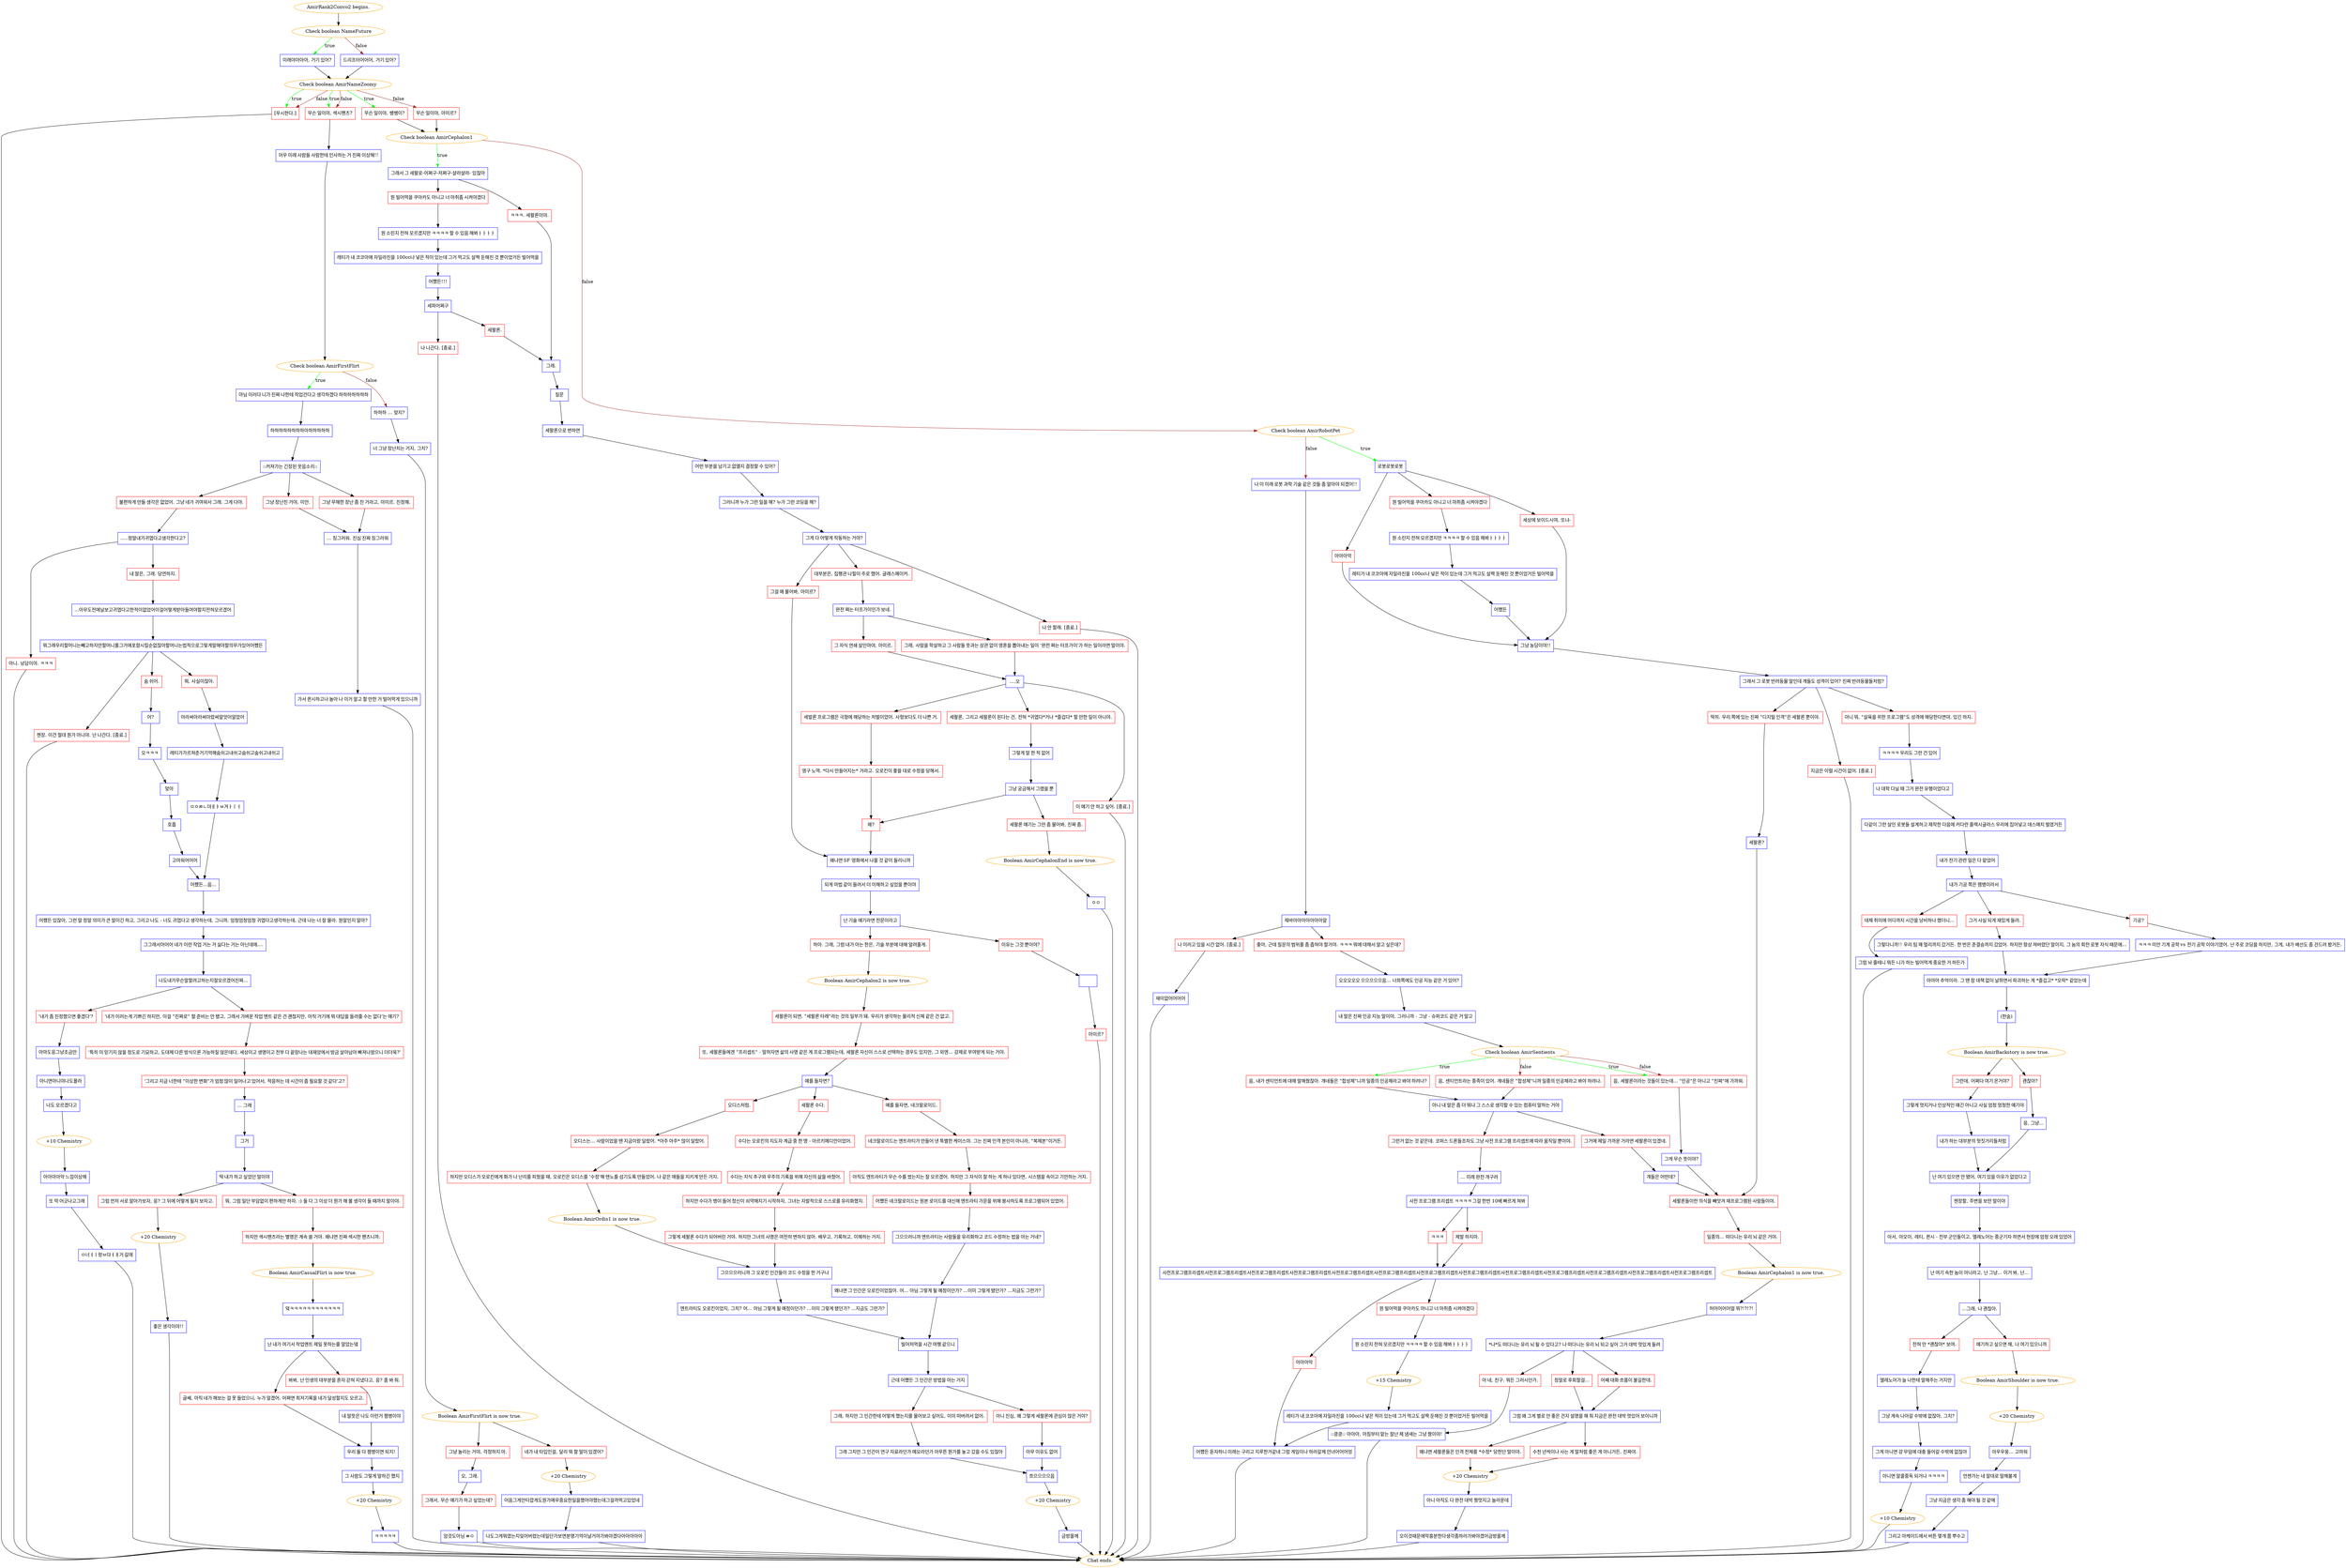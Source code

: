 digraph {
	"AmirRank2Convo2 begins." [color=orange];
		"AmirRank2Convo2 begins." -> j1555648941;
	j1555648941 [label="Check boolean NameFuture",color=orange];
		j1555648941 -> j471409364 [label=true,color=green];
		j1555648941 -> j653500629 [label=false,color=brown];
	j471409364 [label="미래야아아아, 거기 있어?",shape=box,color=blue];
		j471409364 -> j3096240527;
	j653500629 [label="드리프터어어어, 거기 있어?",shape=box,color=blue];
		j653500629 -> j3096240527;
	j3096240527 [label="Check boolean AmirNameZoomy",color=orange];
		j3096240527 -> j3220779863 [label=true,color=green];
		j3096240527 -> j2354298959 [label=true,color=green];
		j3096240527 -> j4124416972 [label=true,color=green];
		j3096240527 -> j3220779863 [label=false,color=brown];
		j3096240527 -> j2354298959 [label=false,color=brown];
		j3096240527 -> j4071279684 [label=false,color=brown];
	j3220779863 [label="[무시한다.]",shape=box,color=red];
		j3220779863 -> "Chat ends.";
	j2354298959 [label="무슨 일이야, 섹시팬츠?",shape=box,color=red];
		j2354298959 -> j2464327500;
	j4124416972 [label="무슨 일이야, 쌩쌩이?",shape=box,color=red];
		j4124416972 -> j87647369;
	j4071279684 [label="무슨 일이야, 아미르?",shape=box,color=red];
		j4071279684 -> j87647369;
	"Chat ends." [color=orange];
	j2464327500 [label="어우 미래 사람들 사람한테 인사하는 거 진짜 이상해!!",shape=box,color=blue];
		j2464327500 -> j1575820688;
	j87647369 [label="Check boolean AmirCephalon1",color=orange];
		j87647369 -> j2320580823 [label=true,color=green];
		j87647369 -> j1377197533 [label=false,color=brown];
	j1575820688 [label="Check boolean AmirFirstFlirt",color=orange];
		j1575820688 -> j3440000887 [label=true,color=green];
		j1575820688 -> j2625299866 [label=false,color=brown];
	j2320580823 [label="그래서 그 세팔로-어쩌구-저쩌구-샬라샬라- 있잖아",shape=box,color=blue];
		j2320580823 -> j2251839943;
		j2320580823 -> j2212028421;
	j1377197533 [label="Check boolean AmirRobotPet",color=orange];
		j1377197533 -> j3636152651 [label=true,color=green];
		j1377197533 -> j2876495462 [label=false,color=brown];
	j3440000887 [label="아님 이러다 니가 진짜 나한테 작업건다고 생각하겠다 하하하하하하하",shape=box,color=blue];
		j3440000887 -> j210254763;
	j2625299866 [label="하하하 ... 맞지?",shape=box,color=blue];
		j2625299866 -> j956948537;
	j2251839943 [label="ㅋㅋㅋ. 세팔론이야.",shape=box,color=red];
		j2251839943 -> j4227694363;
	j2212028421 [label="뭔 빌어먹을 쿠아카도 아니고 너 마취좀 시켜야겠다",shape=box,color=red];
		j2212028421 -> j1111515453;
	j3636152651 [label="로봇로봇로봇",shape=box,color=blue];
		j3636152651 -> j493869841;
		j3636152651 -> j2404604731;
		j3636152651 -> j2440519705;
	j2876495462 [label="나 이 미래 로봇 과학 기술 같은 것들 좀 알아야 되겠어!!",shape=box,color=blue];
		j2876495462 -> j591074777;
	j210254763 [label="하하하하하하하하아하하하하하",shape=box,color=blue];
		j210254763 -> j2959444171;
	j956948537 [label="너 그냥 장난치는 거지, 그치?",shape=box,color=blue];
		j956948537 -> j1496595557;
	j4227694363 [label="그래.",shape=box,color=blue];
		j4227694363 -> j3910158118;
	j1111515453 [label="뭔 소린지 전혀 모르겠지만 ㅋㅋㅋㅋ 할 수 있음 해봐ㅏㅏㅏㅏ",shape=box,color=blue];
		j1111515453 -> j3175007549;
	j493869841 [label="세상에 보이드시여, 또냐-",shape=box,color=red];
		j493869841 -> j1012267308;
	j2404604731 [label="아아아악",shape=box,color=red];
		j2404604731 -> j1012267308;
	j2440519705 [label="뭔 빌어먹을 쿠아카도 아니고 너 마취좀 시켜야겠다",shape=box,color=red];
		j2440519705 -> j317128158;
	j591074777 [label="제바아아아아아아아알",shape=box,color=blue];
		j591074777 -> j1109750433;
		j591074777 -> j1740849361;
	j2959444171 [label="::커져가는 긴장된 웃음소리::",shape=box,color=blue];
		j2959444171 -> j3307507296;
		j2959444171 -> j283193504;
		j2959444171 -> j2591420567;
	j1496595557 [label="Boolean AmirFirstFlirt is now true.",color=orange];
		j1496595557 -> j19057107;
		j1496595557 -> j3240941529;
	j3910158118 [label="질문",shape=box,color=blue];
		j3910158118 -> j732609120;
	j3175007549 [label="레티가 내 코코아에 자일라진을 100cc나 넣은 적이 있는데 그거 먹고도 살짝 둔해진 것 뿐이었거든 빌어먹을",shape=box,color=blue];
		j3175007549 -> j3466847190;
	j1012267308 [label="그냥 농담이야!!",shape=box,color=blue];
		j1012267308 -> j2980671802;
	j317128158 [label="뭔 소린지 전혀 모르겠지만 ㅋㅋㅋㅋ 할 수 있음 해봐ㅏㅏㅏㅏ",shape=box,color=blue];
		j317128158 -> j120429933;
	j1109750433 [label="나 이러고 있을 시간 없어. [종료.]",shape=box,color=red];
		j1109750433 -> j4173742116;
	j1740849361 [label="좋아, 근데 질문의 범위를 좀 좁혀야 할거야. ㅋㅋㅋ 뭐에 대해서 알고 싶은데?",shape=box,color=red];
		j1740849361 -> j4068258887;
	j3307507296 [label="불편하게 만들 생각은 없었어. 그냥 네가 귀여워서 그래. 그게 다야.",shape=box,color=red];
		j3307507296 -> j4116223865;
	j283193504 [label="그냥 장난친 거야, 미안.",shape=box,color=red];
		j283193504 -> j2241741065;
	j2591420567 [label="그냥 무해한 장난 좀 친 거라고, 아미르. 진정해.",shape=box,color=red];
		j2591420567 -> j2241741065;
	j19057107 [label="네가 내 타입인걸, 달리 뭐 할 말이 있겠어?",shape=box,color=red];
		j19057107 -> j3928624781;
	j3240941529 [label="그냥 놀리는 거야, 걱정하지 마.",shape=box,color=red];
		j3240941529 -> j3111519466;
	j732609120 [label="세팔론으로 변하면",shape=box,color=blue];
		j732609120 -> j3184707607;
	j3466847190 [label="어쨌든!!!",shape=box,color=blue];
		j3466847190 -> j1025046150;
	j2980671802 [label="그래서 그 로봇 반려동물 말인데 걔들도 성격이 있어? 진짜 반려동물들처럼?",shape=box,color=blue];
		j2980671802 -> j101822310;
		j2980671802 -> j1100630990;
		j2980671802 -> j1808117575;
	j120429933 [label="레티가 내 코코아에 자일라진을 100cc나 넣은 적이 있는데 그거 먹고도 살짝 둔해진 것 뿐이었거든 빌어먹을",shape=box,color=blue];
		j120429933 -> j1941502393;
	j4173742116 [label="재미없어어어어",shape=box,color=blue];
		j4173742116 -> "Chat ends.";
	j4068258887 [label="오오오오오 으으으으으음... 너희쪽에도 인공 지능 같은 거 있어?",shape=box,color=blue];
		j4068258887 -> j808703954;
	j4116223865 [label=".....정말내가귀엽다고생각한다고?",shape=box,color=blue];
		j4116223865 -> j98886008;
		j4116223865 -> j322792259;
	j2241741065 [label="... 징그러워. 진심 진짜 징그러워",shape=box,color=blue];
		j2241741065 -> j1370240240;
	j3928624781 [label="+20 Chemistry",color=orange];
		j3928624781 -> j587038957;
	j3111519466 [label="오, 그래.",shape=box,color=blue];
		j3111519466 -> j3789454679;
	j3184707607 [label="어떤 부분을 남기고 없앨지 결정할 수 있어?",shape=box,color=blue];
		j3184707607 -> j2442062485;
	j1025046150 [label="세파어쩌구",shape=box,color=blue];
		j1025046150 -> j2062145883;
		j1025046150 -> j276591155;
	j101822310 [label="딱히. 우리 쪽에 있는 진짜 \"디지털 인격\"은 세팔론 뿐이야.",shape=box,color=red];
		j101822310 -> j2550151068;
	j1100630990 [label="아니 뭐, \"살육을 위한 프로그램\"도 성격에 해당한다면야, 있긴 하지.",shape=box,color=red];
		j1100630990 -> j1915233452;
	j1808117575 [label="지금은 이럴 시간이 없어. [종료.]",shape=box,color=red];
		j1808117575 -> "Chat ends.";
	j1941502393 [label="어쨌든",shape=box,color=blue];
		j1941502393 -> j1012267308;
	j808703954 [label="내 말은 진짜 인공 지능 말이야, 그러니까 - 그냥 - 슈퍼코드 같은 거 말고",shape=box,color=blue];
		j808703954 -> j3361290284;
	j98886008 [label="내 말은, 그래. 당연하지.",shape=box,color=red];
		j98886008 -> j2594569335;
	j322792259 [label="아니. 넝담이야. ㅋㅋㅋ",shape=box,color=red];
		j322792259 -> "Chat ends.";
	j1370240240 [label="가서 퀸시하고나 놀아 나 이거 말고 할 만한 거 빌어먹게 있으니까",shape=box,color=blue];
		j1370240240 -> "Chat ends.";
	j587038957 [label="어음그게안타깝게도뭔가매우중요한일을했어야했는데그걸까먹고있었네",shape=box,color=blue];
		j587038957 -> j2206052191;
	j3789454679 [label="그래서, 무슨 얘기가 하고 싶었는데?",shape=box,color=red];
		j3789454679 -> j3279534742;
	j2442062485 [label="그러니까 누가 그런 일을 해? 누가 그런 코딩을 해?",shape=box,color=blue];
		j2442062485 -> j3045806526;
	j2062145883 [label="세팔론.",shape=box,color=red];
		j2062145883 -> j4227694363;
	j276591155 [label="나 나간다. [종료.]",shape=box,color=red];
		j276591155 -> "Chat ends.";
	j2550151068 [label="세팔론?",shape=box,color=blue];
		j2550151068 -> j4146307767;
	j1915233452 [label="ㅋㅋㅋㅋ 우리도 그런 건 있어",shape=box,color=blue];
		j1915233452 -> j679846801;
	j3361290284 [label="Check boolean AmirSentients",color=orange];
		j3361290284 -> j2509636340 [label=true,color=green];
		j3361290284 -> j3989188235 [label=true,color=green];
		j3361290284 -> j3458319031 [label=false,color=brown];
		j3361290284 -> j3989188235 [label=false,color=brown];
	j2594569335 [label="...아무도전에날보고귀엽다고한적이없었어이걸어떻게받아들여야할지전혀모르겠어",shape=box,color=blue];
		j2594569335 -> j110163187;
	j2206052191 [label="나도그게뭐였는지잊어버렸는데일단가보면분명기억이날거야가봐야겠다아아아아아",shape=box,color=blue];
		j2206052191 -> "Chat ends.";
	j3279534742 [label="암것도아님 ㅃㅇ",shape=box,color=blue];
		j3279534742 -> "Chat ends.";
	j3045806526 [label="그게 다 어떻게 작동하는 거야?",shape=box,color=blue];
		j3045806526 -> j3259666538;
		j3045806526 -> j1168536879;
		j3045806526 -> j881338828;
	j4146307767 [label="세팔론들이란 의식을 빼앗겨 재프로그램된 사람들이야.",shape=box,color=red];
		j4146307767 -> j1101403121;
	j679846801 [label="나 대학 다닐 때 그거 완전 유행이었다고",shape=box,color=blue];
		j679846801 -> j2723331655;
	j2509636340 [label="음, 내가 센티언트에 대해 말해줬잖아. 걔네들은 \"합성체\"니까 일종의 인공체라고 봐야 하려나?",shape=box,color=red];
		j2509636340 -> j2157903942;
	j3989188235 [label="음, 세팔론이라는 것들이 있는데... \"인공\"은 아니고 \"진짜\"에 가까워.",shape=box,color=red];
		j3989188235 -> j97370505;
	j3458319031 [label="음, 센티언트라는 종족이 있어. 걔네들은 \"합성체\"니까 일종의 인공체라고 봐야 하려나.",shape=box,color=red];
		j3458319031 -> j2157903942;
	j110163187 [label="뭐그래우리할머니는빼고하지만할머니를그거에포함시킬순없잖아할머니는법적으로그렇게말해야할의무가있어어쨌든",shape=box,color=blue];
		j110163187 -> j3682534533;
		j110163187 -> j764157119;
		j110163187 -> j1815881812;
	j3259666538 [label="대부분은, 집행관 나힐이 주로 했어. 글래스메이커.",shape=box,color=red];
		j3259666538 -> j1055487660;
	j1168536879 [label="그걸 왜 물어봐, 아미르?",shape=box,color=red];
		j1168536879 -> j888742925;
	j881338828 [label="나 안 할래. [종료.]",shape=box,color=red];
		j881338828 -> "Chat ends.";
	j1101403121 [label="일종의... 떠다니는 유리 뇌 같은 거야.",shape=box,color=red];
		j1101403121 -> j944362863;
	j2723331655 [label="다같이 그런 살인 로봇들 설계하고 제작한 다음에 커다란 플렉시글라스 우리에 집어넣고 데스매치 벌였거든",shape=box,color=blue];
		j2723331655 -> j1433200257;
	j2157903942 [label="아니 내 말은 좀 더 뭐냐 그 스스로 생각할 수 있는 컴퓨터 말하는 거야",shape=box,color=blue];
		j2157903942 -> j2139420559;
		j2157903942 -> j2846275941;
	j97370505 [label="그게 무슨 뜻이야?",shape=box,color=blue];
		j97370505 -> j4146307767;
	j3682534533 [label="숨 쉬어.",shape=box,color=red];
		j3682534533 -> j2898177485;
	j764157119 [label="뭐, 사실이잖아.",shape=box,color=red];
		j764157119 -> j1034145726;
	j1815881812 [label="젠장. 이건 절대 뭔가 아니야. 난 나간다. [종료.]",shape=box,color=red];
		j1815881812 -> "Chat ends.";
	j1055487660 [label="완전 쩌는 터프가이인가 보네.",shape=box,color=blue];
		j1055487660 -> j1211402390;
		j1055487660 -> j2901985737;
	j888742925 [label="왜냐면 SF 영화에서 나올 것 같이 들리니까",shape=box,color=blue];
		j888742925 -> j885955790;
	j944362863 [label="Boolean AmirCephalon1 is now true.",color=orange];
		j944362863 -> j209091534;
	j1433200257 [label="내가 전기 관련 일은 다 맡았어",shape=box,color=blue];
		j1433200257 -> j3466950085;
	j2139420559 [label="그거에 제일 가까운 거라면 세팔론이 있겠네.",shape=box,color=red];
		j2139420559 -> j1823846089;
	j2846275941 [label="그런거 없는 것 같은데. 코퍼스 드론들조차도 그냥 사전 프로그램 프리셉트에 따라 움직일 뿐이야.",shape=box,color=red];
		j2846275941 -> j2513608738;
	j2898177485 [label="어?",shape=box,color=blue];
		j2898177485 -> j1802429762;
	j1034145726 [label="아라써아라써아랐써알앗어알았어",shape=box,color=blue];
		j1034145726 -> j1983915754;
	j1211402390 [label="그래, 사람을 학살하고 그 사람들 뜻과는 상관 없이 영혼을 뽑아내는 일이 '완전 쩌는 터프가이'가 하는 일이라면 말이야.",shape=box,color=red];
		j1211402390 -> j2614088625;
	j2901985737 [label="그 자식 연쇄 살인마야, 아미르.",shape=box,color=red];
		j2901985737 -> j2614088625;
	j885955790 [label="되게 마법 같이 들려서 더 이해하고 싶었을 뿐이야",shape=box,color=blue];
		j885955790 -> j1636351915;
	j209091534 [label="허어어어어얼 뭐?!?!?!",shape=box,color=blue];
		j209091534 -> j1170151005;
	j3466950085 [label="내가 기공 쪽은 젬병이라서",shape=box,color=blue];
		j3466950085 -> j635532599;
		j3466950085 -> j3925883862;
		j3466950085 -> j1913465906;
	j1823846089 [label="걔들은 어떤데?",shape=box,color=blue];
		j1823846089 -> j4146307767;
	j2513608738 [label="... 미래 완전 개구려",shape=box,color=blue];
		j2513608738 -> j2921939922;
	j1802429762 [label="오ㅋㅋㅋ",shape=box,color=blue];
		j1802429762 -> j193599721;
	j1983915754 [label="레티가가르쳐준거기억해숨쉬고내쉬고숨쉬고숨쉬고내쉬고",shape=box,color=blue];
		j1983915754 -> j1569750322;
	j2614088625 [label="....오",shape=box,color=blue];
		j2614088625 -> j2785424987;
		j2614088625 -> j1572674645;
		j2614088625 -> j4293004128;
	j1636351915 [label="난 기술 얘기라면 전문이라고",shape=box,color=blue];
		j1636351915 -> j2928192030;
		j1636351915 -> j895786710;
	j1170151005 [label="*나*도 떠다니는 유리 뇌 될 수 있다고? 나 떠다니는 유리 뇌 되고 싶어 그거 대박 멋있게 들려",shape=box,color=blue];
		j1170151005 -> j1230146548;
		j1170151005 -> j2336109797;
		j1170151005 -> j4170026809;
	j635532599 [label="기공?",shape=box,color=red];
		j635532599 -> j585159135;
	j3925883862 [label="그거 사실 되게 재밌게 들려.",shape=box,color=red];
		j3925883862 -> j1912361104;
	j1913465906 [label="대체 취미에 어디까지 시간을 낭비하나 했더니...",shape=box,color=red];
		j1913465906 -> j1656591268;
	j2921939922 [label="사전 프로그램 프리셉트 ㅋㅋㅋㅋ 그걸 한번 10배 빠르게 쳐봐",shape=box,color=blue];
		j2921939922 -> j1543946587;
		j2921939922 -> j3150014972;
	j193599721 [label="맞아",shape=box,color=blue];
		j193599721 -> j1652564409;
	j1569750322 [label="ㅁㅇㄻㄴ뎌ㅐㅑㅂ겨ㅏㅣㅓ",shape=box,color=blue];
		j1569750322 -> j255678729;
	j2785424987 [label="세팔론, 그리고 세팔론이 된다는 건, 전혀 *귀엽다*거나 *즐겁다* 할 만한 일이 아니야.",shape=box,color=red];
		j2785424987 -> j21930196;
	j1572674645 [label="이 얘기 안 하고 싶어. [종료.]",shape=box,color=red];
		j1572674645 -> "Chat ends.";
	j4293004128 [label="세발론 프로그램은 극형에 해당하는 처벌이었어. 사형보다도 더 나쁜 거.",shape=box,color=red];
		j4293004128 -> j1604942348;
	j2928192030 [label="이유는 그것 뿐이야?",shape=box,color=red];
		j2928192030 -> j2918111901;
	j895786710 [label="하아. 그래, 그럼 내가 아는 한은, 기술 부분에 대해 알려줄게.",shape=box,color=red];
		j895786710 -> j2829621014;
	j1230146548 [label="어째 대화 흐름이 불길한데.",shape=box,color=red];
		j1230146548 -> j2395067217;
	j2336109797 [label="정말로 후회할걸...",shape=box,color=red];
		j2336109797 -> j2395067217;
	j4170026809 [label="아 네, 친구. 뭐든 그러시던가.",shape=box,color=red];
		j4170026809 -> j4243346145;
	j585159135 [label="ㅋㅋㅋ 미안 기계 공학 vs 전기 공학 이야기였어. 난 주로 코딩을 하지만, 그게, 내가 배선도 좀 건드려 봤거든.",shape=box,color=blue];
		j585159135 -> j2490208908;
	j1912361104 [label="그렇다니까!! 우리 팀 꽤 멀리까지 갔거든. 한 번은 준결승까지 갔었어. 하지만 항상 져버렸단 말이지, 그 놈의 회전 로봇 자식 때문에...",shape=box,color=blue];
		j1912361104 -> j2490208908;
	j1656591268 [label="그럼 놔 줄테니 뭐든 니가 하는 빌어먹게 중요한 거 하든가",shape=box,color=blue];
		j1656591268 -> "Chat ends.";
	j1543946587 [label="ㅋㅋㅋ",shape=box,color=red];
		j1543946587 -> j870801932;
	j3150014972 [label="제발 하지마.",shape=box,color=red];
		j3150014972 -> j870801932;
	j1652564409 [label="호흡",shape=box,color=blue];
		j1652564409 -> j2574574011;
	j255678729 [label="어쨌든...음...",shape=box,color=blue];
		j255678729 -> j2698285321;
	j21930196 [label="그렇게 말 한 적 없어",shape=box,color=blue];
		j21930196 -> j556759664;
	j1604942348 [label="영구 노역. *다시 만들어지는* 거라고. 오로킨이 좋을 대로 수정을 당해서.",shape=box,color=red];
		j1604942348 -> j1192315001;
	j2918111901 [label="  ",shape=box,color=blue];
		j2918111901 -> j1911740475;
	j2829621014 [label="Boolean AmirCephalon2 is now true.",color=orange];
		j2829621014 -> j407424248;
	j2395067217 [label="그럼 왜 그게 별로 안 좋은 건지 설명을 해 줘 지금은 완전 대박 멋있어 보이니까",shape=box,color=blue];
		j2395067217 -> j2346371810;
		j2395067217 -> j3650085132;
	j4243346145 [label="::킁킁:: 아아아, 아침부터 맡는 잘난 체 냄새는 그냥 짱이야!",shape=box,color=blue];
		j4243346145 -> "Chat ends.";
	j2490208908 [label="아아아 추억이라. 그 땐 참 대책 없이 날뛰면서 파괴하는 게 *즐겁고* *오락* 같았는데",shape=box,color=blue];
		j2490208908 -> j1560850698;
	j870801932 [label="사전프로그램프리셉트사전프로그램프리셉트사전프로그램프리셉트사전프로그램프리셉트사전프로그램프리셉트사전프로그램프리셉트사전프로그램프리셉트사전프로그램프리셉트사전프로그램프리셉트사전프로그램프리셉트사전프로그램프리셉트사전프로그램프리셉트사전프로그램프리셉트",shape=box,color=blue];
		j870801932 -> j2690253380;
		j870801932 -> j4021069687;
	j2574574011 [label="고마워어어어",shape=box,color=blue];
		j2574574011 -> j255678729;
	j2698285321 [label="어쨌든 있잖아, 그런 말 정말 의미가 큰 말이긴 하고, 그리고 나도 - 너도 귀엽다고 생각하는데, 그니까, 엄청엄청엄청 귀엽다고생각하는데, 근데 나는 너 잘 몰라. 뭔말인지 알아?",shape=box,color=blue];
		j2698285321 -> j411674758;
	j556759664 [label="그냥 궁금해서 그랬을 뿐",shape=box,color=blue];
		j556759664 -> j1192315001;
		j556759664 -> j2600126680;
	j1192315001 [label="왜?",shape=box,color=red];
		j1192315001 -> j888742925;
	j1911740475 [label="아미르?",shape=box,color=red];
		j1911740475 -> "Chat ends.";
	j407424248 [label="세팔론이 되면, \"세팔론 타래\"라는 것의 일부가 돼. 우리가 생각하는 물리적 신체 같은 건 없고.",shape=box,color=red];
		j407424248 -> j636880067;
	j2346371810 [label="왜냐면 세팔론들은 인격 전체를 *수정* 당한단 말이야.",shape=box,color=red];
		j2346371810 -> j3137958094;
	j3650085132 [label="수천 년씩이나 사는 게 말처럼 좋은 게 아니거든, 진짜야.",shape=box,color=red];
		j3650085132 -> j3137958094;
	j1560850698 [label="(한숨)",shape=box,color=blue];
		j1560850698 -> j2341517216;
	j2690253380 [label="뭔 빌어먹을 쿠아카도 아니고 너 마취좀 시켜야겠다",shape=box,color=red];
		j2690253380 -> j2516126425;
	j4021069687 [label="아아아악",shape=box,color=red];
		j4021069687 -> j3254033317;
	j411674758 [label="그그래서어어어 네가 이런 작업 거는 거 싫다는 거는 아닌데에....",shape=box,color=blue];
		j411674758 -> j423632285;
	j2600126680 [label="세팔론 얘기는 그만 좀 물어봐, 진짜 좀.",shape=box,color=red];
		j2600126680 -> j3944559104;
	j636880067 [label="또, 세팔론들에겐 \"프리셉트\" - 말하자면 삶의 사명 같은 게 프로그램되는데, 세팔론 자신이 스스로 선택하는 경우도 있지만, 그 외엔... 강제로 부여받게 되는 거야.",shape=box,color=red];
		j636880067 -> j4107121832;
	j3137958094 [label="+20 Chemistry",color=orange];
		j3137958094 -> j2255445860;
	j2341517216 [label="Boolean AmirBackstory is now true.",color=orange];
		j2341517216 -> j876145166;
		j2341517216 -> j3159166199;
	j2516126425 [label="뭔 소린지 전혀 모르겠지만 ㅋㅋㅋㅋ 할 수 있음 해봐ㅏㅏㅏㅏ",shape=box,color=blue];
		j2516126425 -> j2790711939;
	j3254033317 [label="어쨌든 듣자하니 미래는 구리고 지루한거같네 그럼 게임이나 하러갈께 안녀어어어엉",shape=box,color=blue];
		j3254033317 -> "Chat ends.";
	j423632285 [label="나도내가무슨말할려고하는지잘모르겠어진짜...",shape=box,color=blue];
		j423632285 -> j27799175;
		j423632285 -> j1014599076;
	j3944559104 [label="Boolean AmirCephalonEnd is now true.",color=orange];
		j3944559104 -> j462405279;
	j4107121832 [label="예를 들자면?",shape=box,color=blue];
		j4107121832 -> j1093930187;
		j4107121832 -> j3811901091;
		j4107121832 -> j2288571656;
	j2255445860 [label="아니 아직도 다 완전 대박 짱멋지고 놀라운데",shape=box,color=blue];
		j2255445860 -> j3145604023;
	j876145166 [label="괜찮아?",shape=box,color=red];
		j876145166 -> j115809480;
	j3159166199 [label="그런데, 어쩌다 여기 온거야?",shape=box,color=red];
		j3159166199 -> j4129609954;
	j2790711939 [label="+15 Chemistry",color=orange];
		j2790711939 -> j3249349198;
	j27799175 [label="'내가 이러는게 기쁘긴 하지만, 이걸 \"진짜로\" 할 준비는 안 됐고, 그래서 가벼운 작업 멘트 같은 건 괜찮지만, 아직 거기에 뭐 대답을 돌려줄 수는 없다'는 얘기?",shape=box,color=red];
		j27799175 -> j2635357028;
	j1014599076 [label="'내가 좀 진정했으면 좋겠다'?",shape=box,color=red];
		j1014599076 -> j2250760206;
	j462405279 [label="ㅇㅇ",shape=box,color=blue];
		j462405279 -> "Chat ends.";
	j1093930187 [label="오디스처럼.",shape=box,color=red];
		j1093930187 -> j4070783061;
	j3811901091 [label="세팔론 수다.",shape=box,color=red];
		j3811901091 -> j180074947;
	j2288571656 [label="예를 들자면, 네크랄로이드.",shape=box,color=red];
		j2288571656 -> j961738432;
	j3145604023 [label="오이것때문에막흥분한다생각좀하러가봐야겠어금방올께",shape=box,color=blue];
		j3145604023 -> "Chat ends.";
	j115809480 [label="응, 그냥...",shape=box,color=blue];
		j115809480 -> j971829142;
	j4129609954 [label="그렇게 멋지거나 인상적인 얘긴 아니고 사실 엄청 멍청한 얘기야",shape=box,color=blue];
		j4129609954 -> j1211005318;
	j3249349198 [label="레티가 내 코코아에 자일라진을 100cc나 넣은 적이 있는데 그거 먹고도 살짝 둔해진 것 뿐이었거든 빌어먹을",shape=box,color=blue];
		j3249349198 -> j3254033317;
	j2635357028 [label="'특히 이 믿기지 않을 정도로 기묘하고, 도대체 다른 방식으론 가능하질 않은데다, 세상이고 생명이고 전부 다 끝장나는 대재앙에서 방금 살아남아 빠져나왔으니 더더욱?'",shape=box,color=red];
		j2635357028 -> j3565923803;
	j2250760206 [label="아마도응그냥조금만",shape=box,color=blue];
		j2250760206 -> j4083424054;
	j4070783061 [label="오디스는... 사람이었을 땐 지금이랑 달랐어. *아주 아주* 많이 달랐어.",shape=box,color=red];
		j4070783061 -> j503086032;
	j180074947 [label="수다는 오로킨의 지도자 계급 중 한 명 - 아르키메디안이었어.",shape=box,color=red];
		j180074947 -> j3000096692;
	j961738432 [label="네크랄로이드는 엔트라티가 만들어 낸 특별한 케이스야. 그는 진짜 인격 본인이 아니라, \"복제본\"이거든.",shape=box,color=red];
		j961738432 -> j3887609726;
	j971829142 [label="난 여기 있으면 안 됐어, 여기 있을 이유가 없었다고",shape=box,color=blue];
		j971829142 -> j4072963693;
	j1211005318 [label="내가 하는 대부분의 헛짓거리들처럼",shape=box,color=blue];
		j1211005318 -> j971829142;
	j3565923803 [label="'그리고 지금 너한테 \"이상한 변화\"가 엄청 많이 일어나고 있어서, 적응하는 데 시간이 좀 필요할 것 같다'고?",shape=box,color=red];
		j3565923803 -> j2417627674;
	j4083424054 [label="아니면아니야나도몰라",shape=box,color=blue];
		j4083424054 -> j3798343569;
	j503086032 [label="하지만 오디스가 오로킨에게 화가 나 난리를 피웠을 때, 오로킨은 오디스를 '수정'해 텐노를 섬기도록 만들었어. 나 같은 애들을 지키게 만든 거지.",shape=box,color=red];
		j503086032 -> j3479072704;
	j3000096692 [label="수다는 지식 추구와 우주의 기록을 위해 자신의 삶을 바쳤어.",shape=box,color=red];
		j3000096692 -> j2202958684;
	j3887609726 [label="아직도 엔트라티가 무슨 수를 썼는지는 잘 모르겠어. 하지만 그 자식이 잘 하는 게 하나 있다면, 시스템을 속이고 기만하는 거지.",shape=box,color=red];
		j3887609726 -> j661325876;
	j4072963693 [label="젠장할, 주변을 보란 말이야",shape=box,color=blue];
		j4072963693 -> j3393274419;
	j2417627674 [label="... 그래",shape=box,color=blue];
		j2417627674 -> j2755915663;
	j3798343569 [label="나도 모르겠다고",shape=box,color=blue];
		j3798343569 -> j886552904;
	j3479072704 [label="Boolean AmirOrdis1 is now true.",color=orange];
		j3479072704 -> j1806007657;
	j2202958684 [label="하지만 수다가 병이 들어 정신이 쇠약해지기 시작하자, 그녀는 자발적으로 스스로를 유리화했지.",shape=box,color=red];
		j2202958684 -> j860166264;
	j661325876 [label="어쨌든 네크랄로이드는 원본 로이드를 대신해 엔트라티 가문을 위해 봉사하도록 프로그램되어 있었어.",shape=box,color=red];
		j661325876 -> j66754454;
	j3393274419 [label="아서, 아오이, 레티, 퀸시 - 전부 군인들이고, 엘레노어는 종군기자 하면서 현장에 엄청 오래 있었어",shape=box,color=blue];
		j3393274419 -> j4220206817;
	j2755915663 [label="그거",shape=box,color=blue];
		j2755915663 -> j3409484025;
	j886552904 [label="+10 Chemistry",color=orange];
		j886552904 -> j371793164;
	j1806007657 [label="그으으으러니까 그 오로킨 인간들이 코드 수정을 한 거구나",shape=box,color=blue];
		j1806007657 -> j256759107;
	j860166264 [label="그렇게 세팔론 수다가 되어버린 거야. 하지만 그녀의 사명은 여전히 변하지 않아. 배우고, 기록하고, 이해하는 거지.",shape=box,color=red];
		j860166264 -> j1806007657;
	j66754454 [label="그으으러니까 엔트라티는 사람들을 유리화하고 코드 수정하는 법을 아는 거네?",shape=box,color=blue];
		j66754454 -> j2336591739;
	j4220206817 [label="난 여기 속한 놈이 아니라고, 난 그냥... 이거 봐, 난...",shape=box,color=blue];
		j4220206817 -> j2284486219;
	j3409484025 [label="딱 내가 하고 싶었던 말이야",shape=box,color=blue];
		j3409484025 -> j1335571504;
		j3409484025 -> j3929686157;
	j371793164 [label="아아아아악 느낌이상해",shape=box,color=blue];
		j371793164 -> j164535795;
	j256759107 [label="엔트라티도 오로킨이었지, 그치? 어... 아님 그렇게 될 예정이던가? ...이미 그렇게 됐던가? ...지금도 그런가?",shape=box,color=blue];
		j256759107 -> j57839774;
	j2336591739 [label="왜냐면 그 인간은 오로킨이었잖아. 어... 아님 그렇게 될 예정이던가? ...이미 그렇게 됐던가? ...지금도 그런가?",shape=box,color=blue];
		j2336591739 -> j57839774;
	j2284486219 [label="...그래, 나 괜찮아.",shape=box,color=blue];
		j2284486219 -> j3180288421;
		j2284486219 -> j235222787;
	j1335571504 [label="그럼 먼저 서로 알아가보자, 응? 그 뒤에 어떻게 될지 보자고.",shape=box,color=red];
		j1335571504 -> j3670159495;
	j3929686157 [label="뭐, 그럼 일단 부담없이 편하게만 하자. :) 둘 다 그 이상 더 뭔가 해 볼 생각이 들 때까지 말이야.",shape=box,color=red];
		j3929686157 -> j75771920;
	j164535795 [label="또 막 어긋나고그래",shape=box,color=blue];
		j164535795 -> j3831011230;
	j57839774 [label="빌어처먹을 시간 여행 같으니",shape=box,color=blue];
		j57839774 -> j3695465701;
	j3180288421 [label="얘기하고 싶으면 해, 나 여기 있으니까",shape=box,color=red];
		j3180288421 -> j3395218138;
	j235222787 [label="전혀 안 *괜찮아* 보여.",shape=box,color=red];
		j235222787 -> j518172373;
	j3670159495 [label="+20 Chemistry",color=orange];
		j3670159495 -> j493972919;
	j75771920 [label="하지만 섹시팬츠라는 별명은 계속 쓸 거야. 왜냐면 진짜 섹시한 팬츠니까.",shape=box,color=red];
		j75771920 -> j3212786919;
	j3831011230 [label="ㅁ너ㅕㅣ랑ㅂ댜ㅕㅐ거 갈래",shape=box,color=blue];
		j3831011230 -> "Chat ends.";
	j3695465701 [label="근데 어쩄든 그 인간은 방법을 아는 거지",shape=box,color=blue];
		j3695465701 -> j2527882345;
		j3695465701 -> j2033396814;
	j3395218138 [label="Boolean AmirShoulder is now true.",color=orange];
		j3395218138 -> j3643399349;
	j518172373 [label="엘레노어가 늘 나한테 말해주는 거지만",shape=box,color=blue];
		j518172373 -> j4139656707;
	j493972919 [label="좋은 생각이야!!",shape=box,color=blue];
		j493972919 -> "Chat ends.";
	j3212786919 [label="Boolean AmirCasualFlirt is now true.",color=orange];
		j3212786919 -> j2831097386;
	j2527882345 [label="그래, 하지만 그 인간한테 어떻게 했는지를 물어보고 싶어도, 이미 떠버려서 없어.",shape=box,color=red];
		j2527882345 -> j2442570941;
	j2033396814 [label="아니 진심, 왜 그렇게 세팔론에 관심이 많은 거야?",shape=box,color=red];
		j2033396814 -> j2793301738;
	j3643399349 [label="+20 Chemistry",color=orange];
		j3643399349 -> j1375105384;
	j4139656707 [label="그냥 계속 나아갈 수밖에 없잖아, 그치?",shape=box,color=blue];
		j4139656707 -> j3996915391;
	j2831097386 [label="엌ㅋㅋㅋㅋㅋㅋㅋㅋㅋㅋㅋㅋ",shape=box,color=blue];
		j2831097386 -> j620685259;
	j2442570941 [label="그래 그치만 그 인간이 연구 자료라던가 메모라던가 아무튼 뭔가를 놓고 갔을 수도 있잖아",shape=box,color=blue];
		j2442570941 -> j2519629324;
	j2793301738 [label="아무 이유도 없어",shape=box,color=blue];
		j2793301738 -> j2519629324;
	j1375105384 [label="아우우웅... 고마워",shape=box,color=blue];
		j1375105384 -> j2183681332;
	j3996915391 [label="그게 아니면 걍 무덤에 대충 들어갈 수밖에 없잖아",shape=box,color=blue];
		j3996915391 -> j587226502;
	j620685259 [label="난 내가 여기서 작업멘트 제일 못하는줄 알았는뎈",shape=box,color=blue];
		j620685259 -> j3073971128;
		j620685259 -> j3129407296;
	j2519629324 [label="흐으으으으음",shape=box,color=blue];
		j2519629324 -> j3175893753;
	j2183681332 [label="언젠가는 네 말대로 말해볼게",shape=box,color=blue];
		j2183681332 -> j1302330721;
	j587226502 [label="아니면 알콜중독 되거나 ㅋㅋㅋㅋ",shape=box,color=blue];
		j587226502 -> j1933300832;
	j3073971128 [label="글쎄, 아직 네가 해보는 걸 못 들었으니, 누가 알겠어. 어쩌면 최저기록을 네가 달성할지도 모르고.",shape=box,color=red];
		j3073971128 -> j3259427850;
	j3129407296 [label="봐봐, 난 인생의 대부분을 혼자 갇혀 지냈다고, 응? 좀 봐 줘.",shape=box,color=red];
		j3129407296 -> j3515714858;
	j3175893753 [label="+20 Chemistry",color=orange];
		j3175893753 -> j74708008;
	j1302330721 [label="그냥 지금은 생각 좀 해야 될 것 같애",shape=box,color=blue];
		j1302330721 -> j2233853036;
	j1933300832 [label="+10 Chemistry",color=orange];
		j1933300832 -> "Chat ends.";
	j3259427850 [label="우리 둘 다 젬병이면 되지!",shape=box,color=blue];
		j3259427850 -> j67537136;
	j3515714858 [label="내 말뜻은 나도 이런거 젬병이야",shape=box,color=blue];
		j3515714858 -> j3259427850;
	j74708008 [label="금방올께",shape=box,color=blue];
		j74708008 -> "Chat ends.";
	j2233853036 [label="그리고 아케이드에서 버튼 몇개 쫌 뿌수고",shape=box,color=blue];
		j2233853036 -> "Chat ends.";
	j67537136 [label="그 사람도 그렇게 말하긴 했지",shape=box,color=blue];
		j67537136 -> j1573051878;
	j1573051878 [label="+20 Chemistry",color=orange];
		j1573051878 -> j3045527165;
	j3045527165 [label="ㅋㅋㅋㅋㅋ",shape=box,color=blue];
		j3045527165 -> "Chat ends.";
}